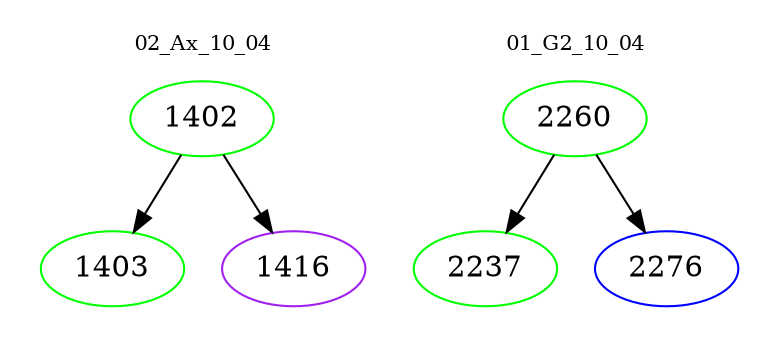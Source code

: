 digraph{
subgraph cluster_0 {
color = white
label = "02_Ax_10_04";
fontsize=10;
T0_1402 [label="1402", color="green"]
T0_1402 -> T0_1403 [color="black"]
T0_1403 [label="1403", color="green"]
T0_1402 -> T0_1416 [color="black"]
T0_1416 [label="1416", color="purple"]
}
subgraph cluster_1 {
color = white
label = "01_G2_10_04";
fontsize=10;
T1_2260 [label="2260", color="green"]
T1_2260 -> T1_2237 [color="black"]
T1_2237 [label="2237", color="green"]
T1_2260 -> T1_2276 [color="black"]
T1_2276 [label="2276", color="blue"]
}
}

